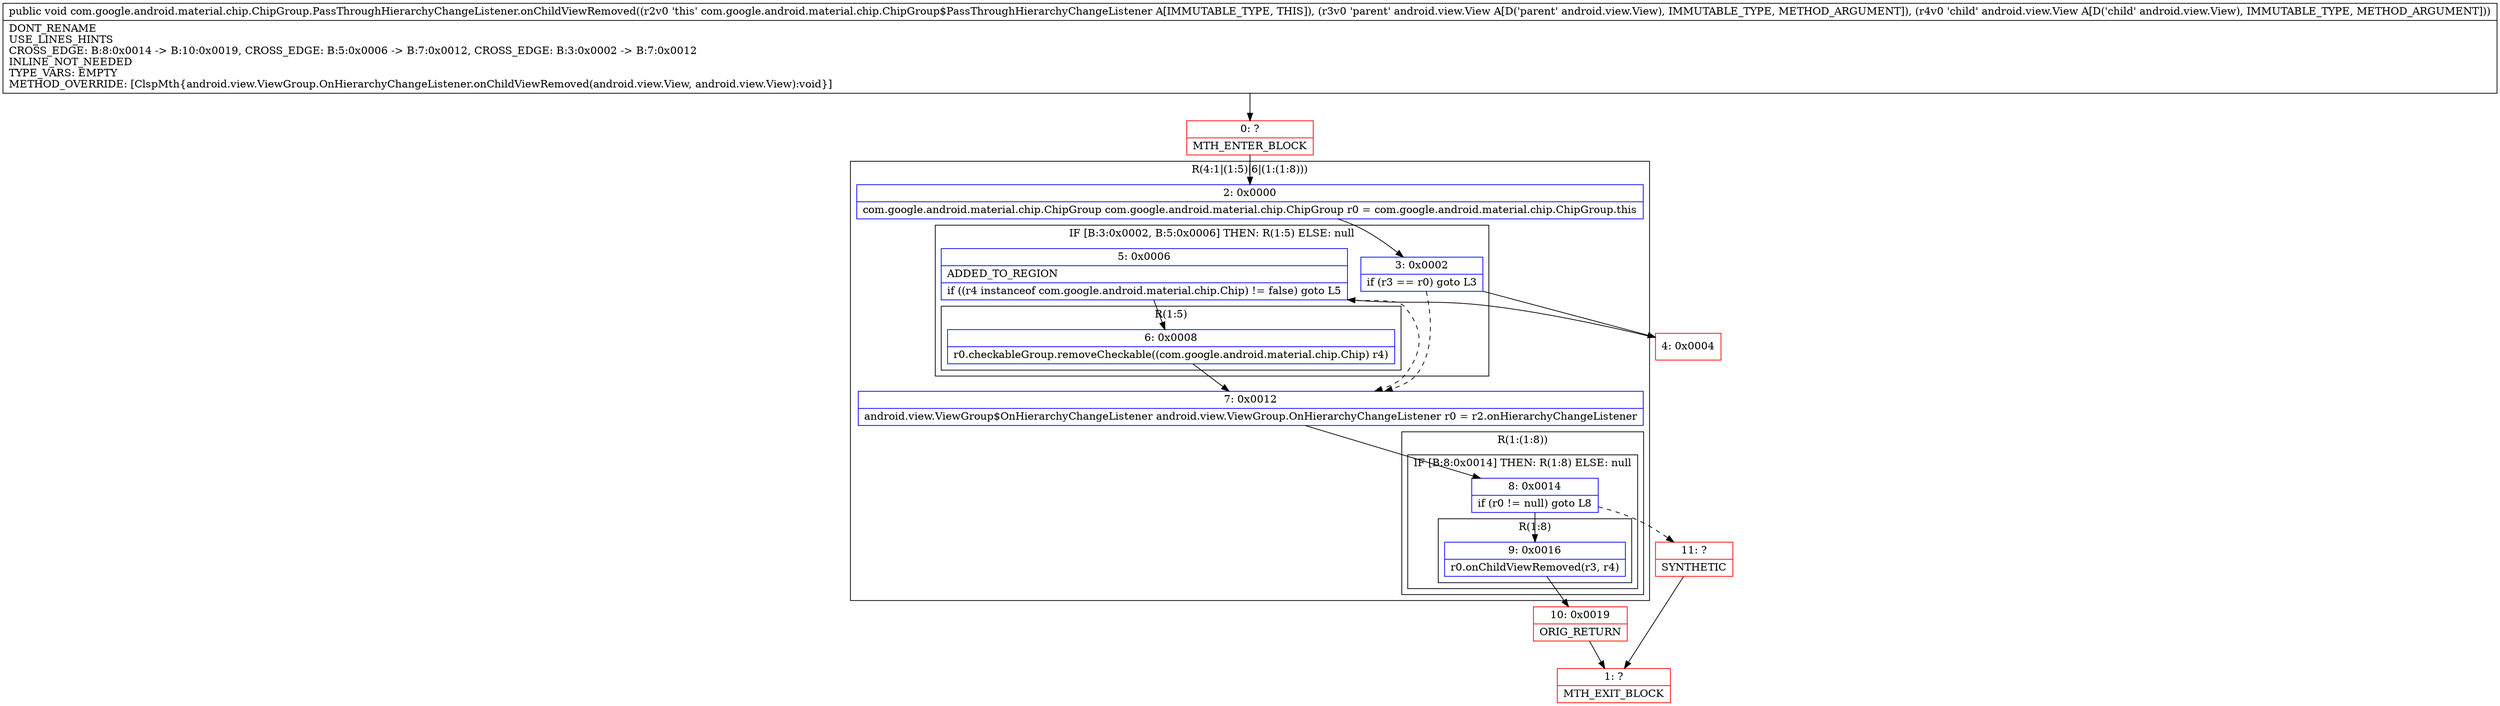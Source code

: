 digraph "CFG forcom.google.android.material.chip.ChipGroup.PassThroughHierarchyChangeListener.onChildViewRemoved(Landroid\/view\/View;Landroid\/view\/View;)V" {
subgraph cluster_Region_2074712916 {
label = "R(4:1|(1:5)|6|(1:(1:8)))";
node [shape=record,color=blue];
Node_2 [shape=record,label="{2\:\ 0x0000|com.google.android.material.chip.ChipGroup com.google.android.material.chip.ChipGroup r0 = com.google.android.material.chip.ChipGroup.this\l}"];
subgraph cluster_IfRegion_430472140 {
label = "IF [B:3:0x0002, B:5:0x0006] THEN: R(1:5) ELSE: null";
node [shape=record,color=blue];
Node_3 [shape=record,label="{3\:\ 0x0002|if (r3 == r0) goto L3\l}"];
Node_5 [shape=record,label="{5\:\ 0x0006|ADDED_TO_REGION\l|if ((r4 instanceof com.google.android.material.chip.Chip) != false) goto L5\l}"];
subgraph cluster_Region_1275396477 {
label = "R(1:5)";
node [shape=record,color=blue];
Node_6 [shape=record,label="{6\:\ 0x0008|r0.checkableGroup.removeCheckable((com.google.android.material.chip.Chip) r4)\l}"];
}
}
Node_7 [shape=record,label="{7\:\ 0x0012|android.view.ViewGroup$OnHierarchyChangeListener android.view.ViewGroup.OnHierarchyChangeListener r0 = r2.onHierarchyChangeListener\l}"];
subgraph cluster_Region_207869086 {
label = "R(1:(1:8))";
node [shape=record,color=blue];
subgraph cluster_IfRegion_1523206747 {
label = "IF [B:8:0x0014] THEN: R(1:8) ELSE: null";
node [shape=record,color=blue];
Node_8 [shape=record,label="{8\:\ 0x0014|if (r0 != null) goto L8\l}"];
subgraph cluster_Region_1829640557 {
label = "R(1:8)";
node [shape=record,color=blue];
Node_9 [shape=record,label="{9\:\ 0x0016|r0.onChildViewRemoved(r3, r4)\l}"];
}
}
}
}
Node_0 [shape=record,color=red,label="{0\:\ ?|MTH_ENTER_BLOCK\l}"];
Node_4 [shape=record,color=red,label="{4\:\ 0x0004}"];
Node_10 [shape=record,color=red,label="{10\:\ 0x0019|ORIG_RETURN\l}"];
Node_1 [shape=record,color=red,label="{1\:\ ?|MTH_EXIT_BLOCK\l}"];
Node_11 [shape=record,color=red,label="{11\:\ ?|SYNTHETIC\l}"];
MethodNode[shape=record,label="{public void com.google.android.material.chip.ChipGroup.PassThroughHierarchyChangeListener.onChildViewRemoved((r2v0 'this' com.google.android.material.chip.ChipGroup$PassThroughHierarchyChangeListener A[IMMUTABLE_TYPE, THIS]), (r3v0 'parent' android.view.View A[D('parent' android.view.View), IMMUTABLE_TYPE, METHOD_ARGUMENT]), (r4v0 'child' android.view.View A[D('child' android.view.View), IMMUTABLE_TYPE, METHOD_ARGUMENT]))  | DONT_RENAME\lUSE_LINES_HINTS\lCROSS_EDGE: B:8:0x0014 \-\> B:10:0x0019, CROSS_EDGE: B:5:0x0006 \-\> B:7:0x0012, CROSS_EDGE: B:3:0x0002 \-\> B:7:0x0012\lINLINE_NOT_NEEDED\lTYPE_VARS: EMPTY\lMETHOD_OVERRIDE: [ClspMth\{android.view.ViewGroup.OnHierarchyChangeListener.onChildViewRemoved(android.view.View, android.view.View):void\}]\l}"];
MethodNode -> Node_0;Node_2 -> Node_3;
Node_3 -> Node_4;
Node_3 -> Node_7[style=dashed];
Node_5 -> Node_6;
Node_5 -> Node_7[style=dashed];
Node_6 -> Node_7;
Node_7 -> Node_8;
Node_8 -> Node_9;
Node_8 -> Node_11[style=dashed];
Node_9 -> Node_10;
Node_0 -> Node_2;
Node_4 -> Node_5;
Node_10 -> Node_1;
Node_11 -> Node_1;
}

